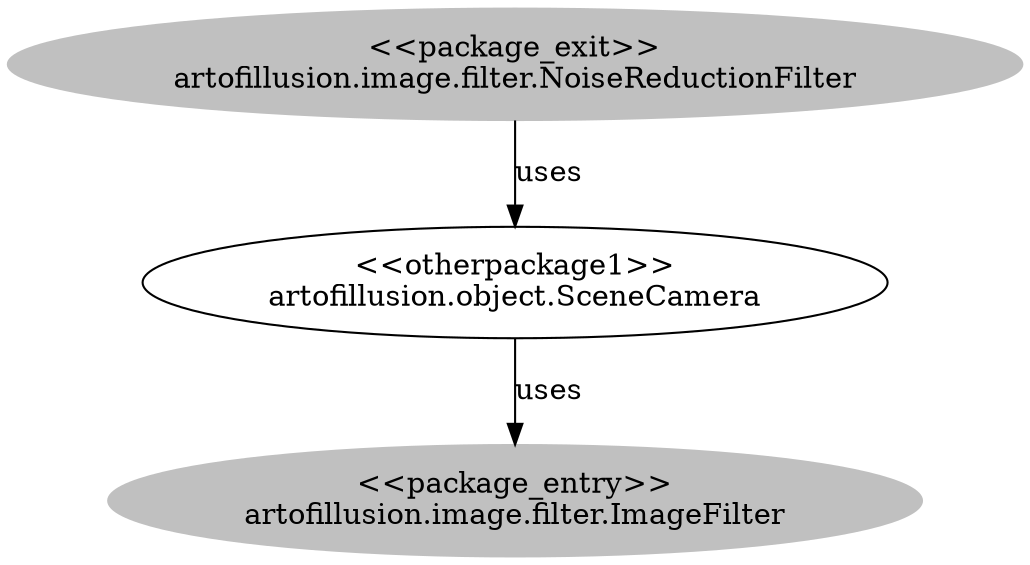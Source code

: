 digraph cd {
	artofillusion_image_filter_NoiseReductionFilter [label="<<package_exit>>
artofillusion.image.filter.NoiseReductionFilter",style=filled,color="grey"];
	artofillusion_image_filter_ImageFilter [label="<<package_entry>>
artofillusion.image.filter.ImageFilter",style=filled,color="grey"];
	artofillusion_object_SceneCamera [label="<<otherpackage1>>
artofillusion.object.SceneCamera"];
	artofillusion_image_filter_NoiseReductionFilter -> artofillusion_object_SceneCamera [label=uses];
	artofillusion_object_SceneCamera -> artofillusion_image_filter_ImageFilter [label=uses];
}
